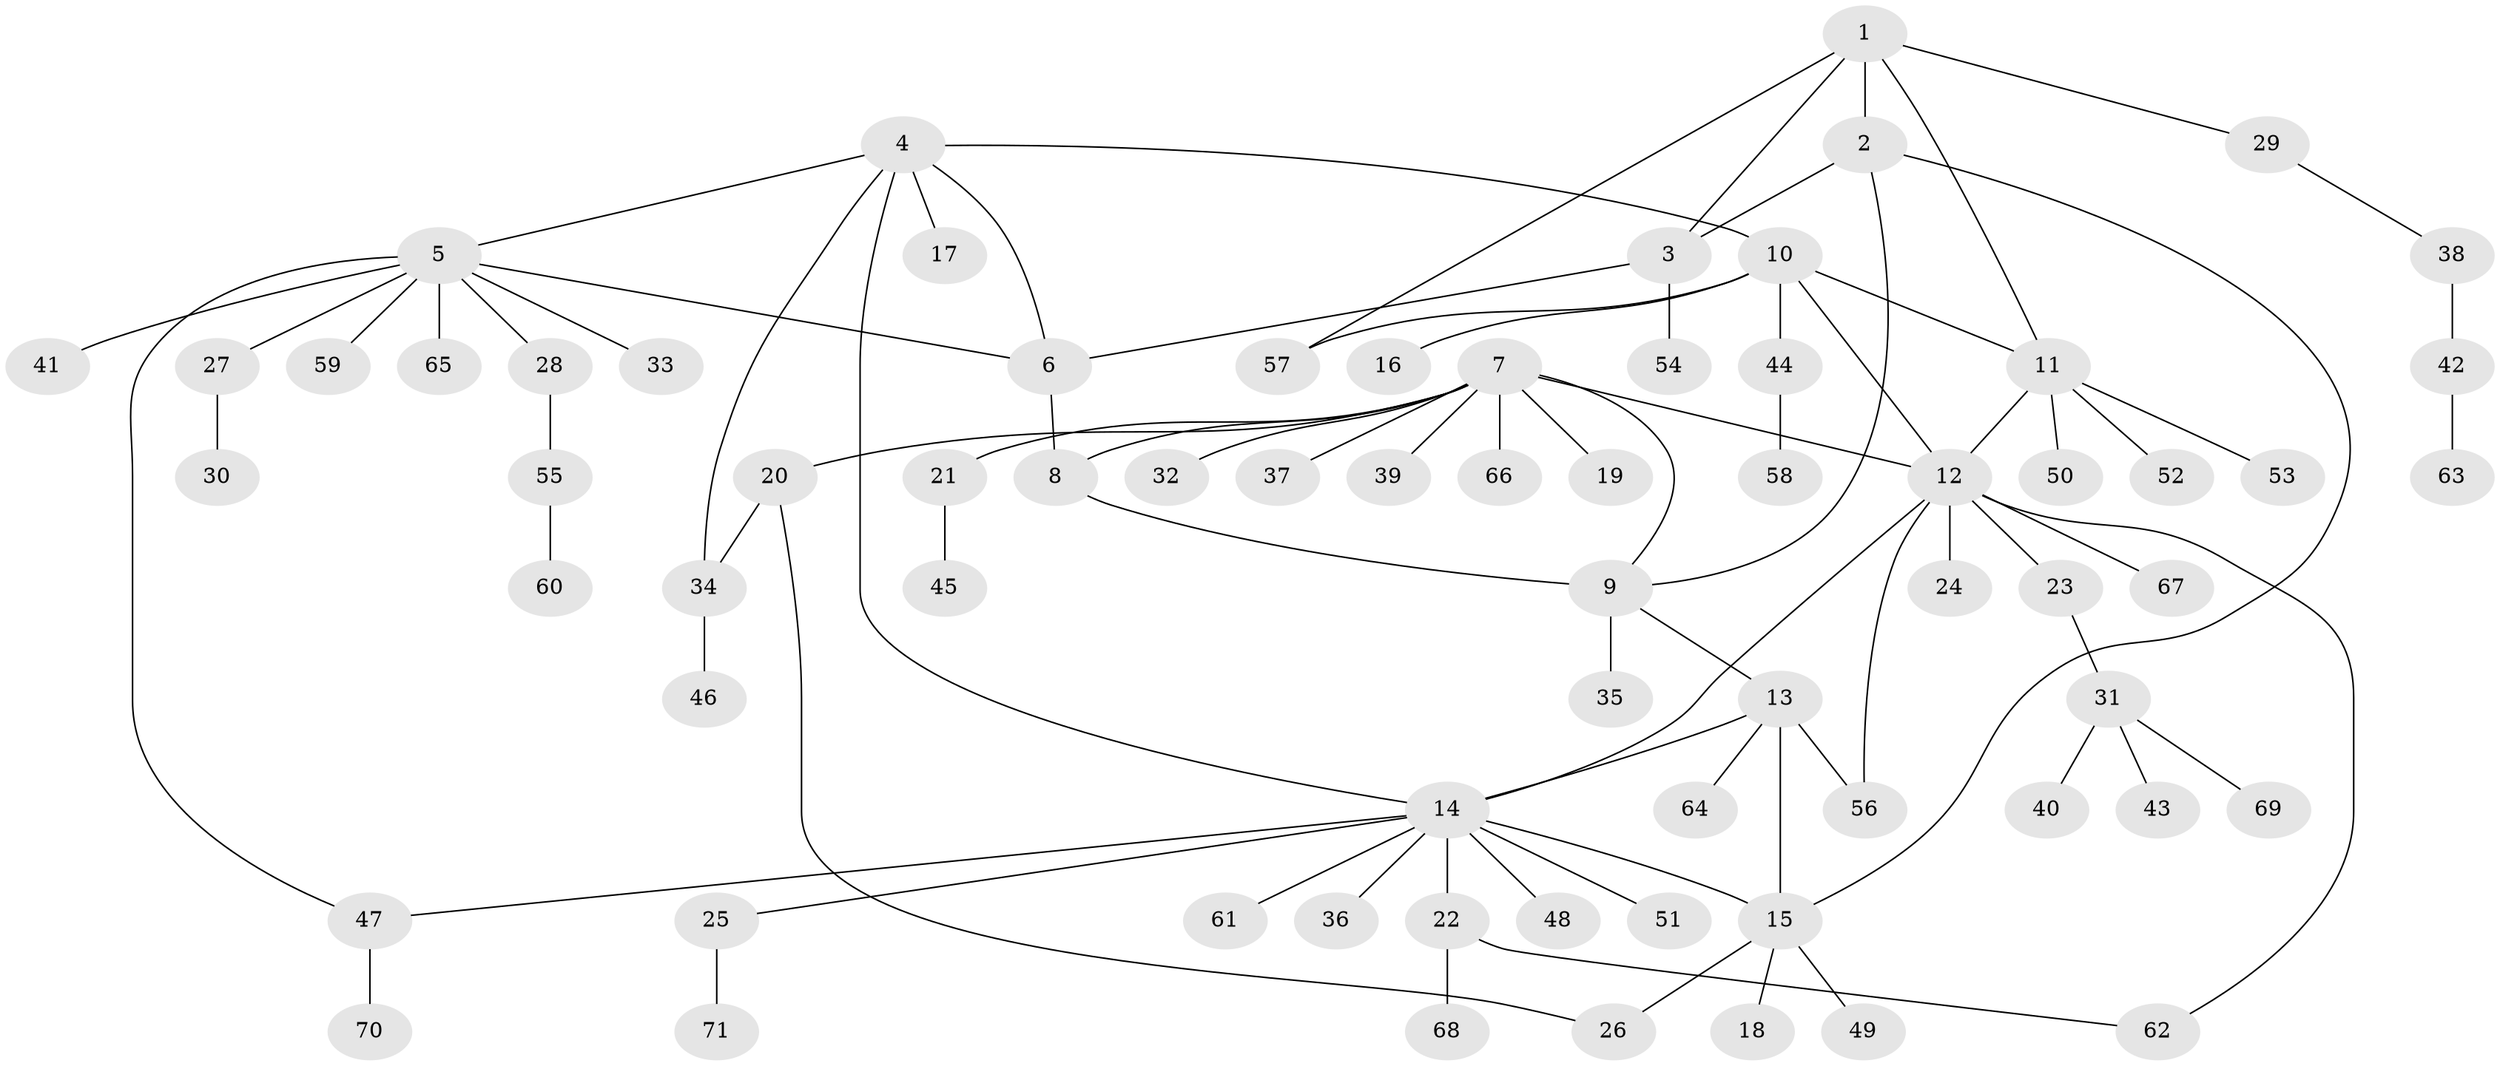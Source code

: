 // Generated by graph-tools (version 1.1) at 2025/50/03/09/25 03:50:42]
// undirected, 71 vertices, 87 edges
graph export_dot {
graph [start="1"]
  node [color=gray90,style=filled];
  1;
  2;
  3;
  4;
  5;
  6;
  7;
  8;
  9;
  10;
  11;
  12;
  13;
  14;
  15;
  16;
  17;
  18;
  19;
  20;
  21;
  22;
  23;
  24;
  25;
  26;
  27;
  28;
  29;
  30;
  31;
  32;
  33;
  34;
  35;
  36;
  37;
  38;
  39;
  40;
  41;
  42;
  43;
  44;
  45;
  46;
  47;
  48;
  49;
  50;
  51;
  52;
  53;
  54;
  55;
  56;
  57;
  58;
  59;
  60;
  61;
  62;
  63;
  64;
  65;
  66;
  67;
  68;
  69;
  70;
  71;
  1 -- 2;
  1 -- 3;
  1 -- 11;
  1 -- 29;
  1 -- 57;
  2 -- 3;
  2 -- 9;
  2 -- 15;
  3 -- 6;
  3 -- 54;
  4 -- 5;
  4 -- 6;
  4 -- 10;
  4 -- 14;
  4 -- 17;
  4 -- 34;
  5 -- 6;
  5 -- 27;
  5 -- 28;
  5 -- 33;
  5 -- 41;
  5 -- 47;
  5 -- 59;
  5 -- 65;
  6 -- 8;
  7 -- 8;
  7 -- 9;
  7 -- 12;
  7 -- 19;
  7 -- 20;
  7 -- 21;
  7 -- 32;
  7 -- 37;
  7 -- 39;
  7 -- 66;
  8 -- 9;
  9 -- 13;
  9 -- 35;
  10 -- 11;
  10 -- 12;
  10 -- 16;
  10 -- 44;
  10 -- 57;
  11 -- 12;
  11 -- 50;
  11 -- 52;
  11 -- 53;
  12 -- 14;
  12 -- 23;
  12 -- 24;
  12 -- 56;
  12 -- 62;
  12 -- 67;
  13 -- 14;
  13 -- 15;
  13 -- 56;
  13 -- 64;
  14 -- 15;
  14 -- 22;
  14 -- 25;
  14 -- 36;
  14 -- 47;
  14 -- 48;
  14 -- 51;
  14 -- 61;
  15 -- 18;
  15 -- 26;
  15 -- 49;
  20 -- 26;
  20 -- 34;
  21 -- 45;
  22 -- 62;
  22 -- 68;
  23 -- 31;
  25 -- 71;
  27 -- 30;
  28 -- 55;
  29 -- 38;
  31 -- 40;
  31 -- 43;
  31 -- 69;
  34 -- 46;
  38 -- 42;
  42 -- 63;
  44 -- 58;
  47 -- 70;
  55 -- 60;
}
